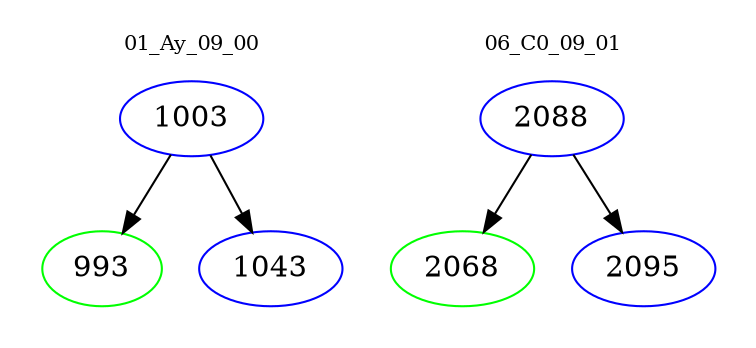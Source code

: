 digraph{
subgraph cluster_0 {
color = white
label = "01_Ay_09_00";
fontsize=10;
T0_1003 [label="1003", color="blue"]
T0_1003 -> T0_993 [color="black"]
T0_993 [label="993", color="green"]
T0_1003 -> T0_1043 [color="black"]
T0_1043 [label="1043", color="blue"]
}
subgraph cluster_1 {
color = white
label = "06_C0_09_01";
fontsize=10;
T1_2088 [label="2088", color="blue"]
T1_2088 -> T1_2068 [color="black"]
T1_2068 [label="2068", color="green"]
T1_2088 -> T1_2095 [color="black"]
T1_2095 [label="2095", color="blue"]
}
}
